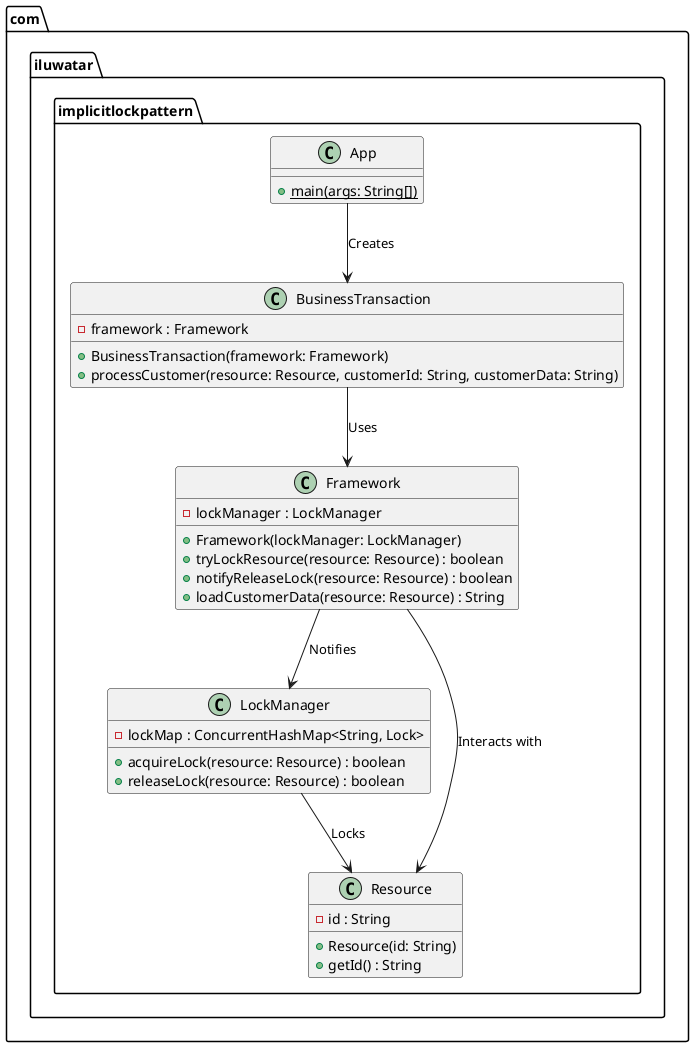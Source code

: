 @startuml
package com.iluwatar.implicitlockpattern {
  class App {
    + main(args: String[]) {static}
  }

  class BusinessTransaction {
    - framework : Framework
    + BusinessTransaction(framework: Framework)
    + processCustomer(resource: Resource, customerId: String, customerData: String)
  }

  class Framework {
    - lockManager : LockManager
    + Framework(lockManager: LockManager)
    + tryLockResource(resource: Resource) : boolean
    + notifyReleaseLock(resource: Resource) : boolean
    + loadCustomerData(resource: Resource) : String
  }

  class LockManager {
    - lockMap : ConcurrentHashMap<String, Lock>
    + acquireLock(resource: Resource) : boolean
    + releaseLock(resource: Resource) : boolean
  }

  class Resource {
    - id : String
    + Resource(id: String)
    + getId() : String
  }
}

App --> BusinessTransaction : "Creates"
BusinessTransaction --> Framework : "Uses"
Framework --> LockManager : "Notifies"
Framework --> Resource : "Interacts with"
LockManager --> Resource : "Locks"
@enduml
